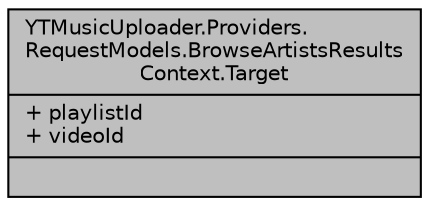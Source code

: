 digraph "YTMusicUploader.Providers.RequestModels.BrowseArtistsResultsContext.Target"
{
 // LATEX_PDF_SIZE
  edge [fontname="Helvetica",fontsize="10",labelfontname="Helvetica",labelfontsize="10"];
  node [fontname="Helvetica",fontsize="10",shape=record];
  Node1 [label="{YTMusicUploader.Providers.\lRequestModels.BrowseArtistsResults\lContext.Target\n|+ playlistId\l+ videoId\l|}",height=0.2,width=0.4,color="black", fillcolor="grey75", style="filled", fontcolor="black",tooltip=" "];
}

